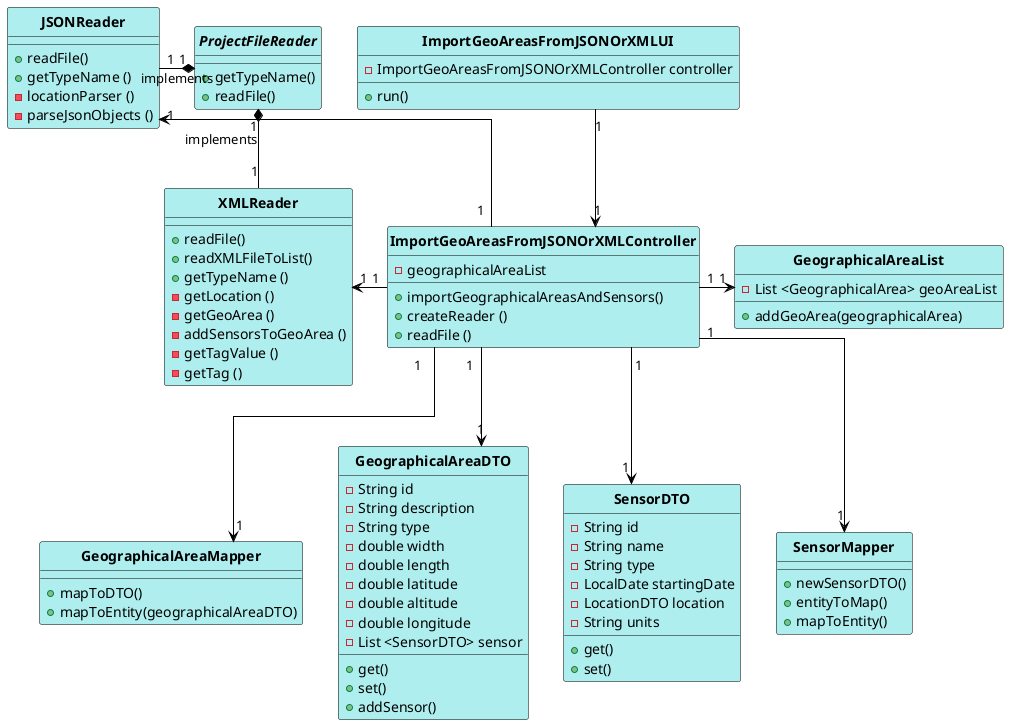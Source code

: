 @startuml
skinparam linetype ortho

skinparam class {
	BackgroundColor PaleTurquoise
	ArrowColor Black
	BorderColor Black
	FontStyle Bold
}

hide circle



ImportGeoAreasFromJSONOrXMLUI "1" --> "1" ImportGeoAreasFromJSONOrXMLController
ImportGeoAreasFromJSONOrXMLController "1" -right-> "1" GeographicalAreaList
ImportGeoAreasFromJSONOrXMLController "1" --> "1" GeographicalAreaMapper
ImportGeoAreasFromJSONOrXMLController "1" --> "1" GeographicalAreaDTO
ImportGeoAreasFromJSONOrXMLController  "1" --> "1" SensorDTO
ImportGeoAreasFromJSONOrXMLController  "1" --> "1" SensorMapper
ImportGeoAreasFromJSONOrXMLController  "1" -left-> "1" XMLReader
ImportGeoAreasFromJSONOrXMLController  "1" -left-> "1" JSONReader
XMLReader "1" -up-* "1" ProjectFileReader : implements
JSONReader "1" -right-* "1" ProjectFileReader : implements

Class ImportGeoAreasFromJSONOrXMLUI {
- ImportGeoAreasFromJSONOrXMLController controller
+ run()

}

Class ImportGeoAreasFromJSONOrXMLController {
- geographicalAreaList
+ importGeographicalAreasAndSensors()
+ createReader ()
+ readFile ()
}

Class GeographicalAreaMapper {
+ mapToDTO()
+ mapToEntity(geographicalAreaDTO)
}

Class GeographicalAreaList {
- List <GeographicalArea> geoAreaList
+ addGeoArea(geographicalArea)
}

Class GeographicalAreaDTO {
- String id
- String description
- String type
- double width
- double length
- double latitude
- double altitude
- double longitude
- List <SensorDTO> sensor
+ get()
+ set()
+ addSensor()
}

Class SensorDTO {
- String id
- String name
- String type
- LocalDate startingDate
- LocationDTO location
- String units
+ get()
+ set()
}

Class SensorMapper {
+ newSensorDTO()
+ entityToMap()
+ mapToEntity()
}

Interface ProjectFileReader {
+ getTypeName()
+ readFile()
}

Class XMLReader {
+ readFile()
+ readXMLFileToList()
+ getTypeName ()
- getLocation ()
- getGeoArea ()
- addSensorsToGeoArea ()
- getTagValue ()
- getTag ()
}

Class JSONReader {
+ readFile()
+ getTypeName ()
- locationParser ()
- parseJsonObjects ()
}

@enduml